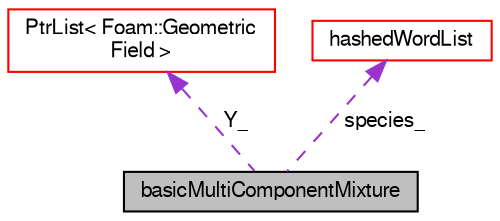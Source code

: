 digraph "basicMultiComponentMixture"
{
  bgcolor="transparent";
  edge [fontname="FreeSans",fontsize="10",labelfontname="FreeSans",labelfontsize="10"];
  node [fontname="FreeSans",fontsize="10",shape=record];
  Node8 [label="basicMultiComponentMixture",height=0.2,width=0.4,color="black", fillcolor="grey75", style="filled", fontcolor="black"];
  Node9 -> Node8 [dir="back",color="darkorchid3",fontsize="10",style="dashed",label=" Y_" ,fontname="FreeSans"];
  Node9 [label="PtrList\< Foam::Geometric\lField \>",height=0.2,width=0.4,color="red",URL="$a25914.html"];
  Node11 -> Node8 [dir="back",color="darkorchid3",fontsize="10",style="dashed",label=" species_" ,fontname="FreeSans"];
  Node11 [label="hashedWordList",height=0.2,width=0.4,color="red",URL="$a28242.html",tooltip="A wordList with hashed indices for faster lookup by name. "];
}
